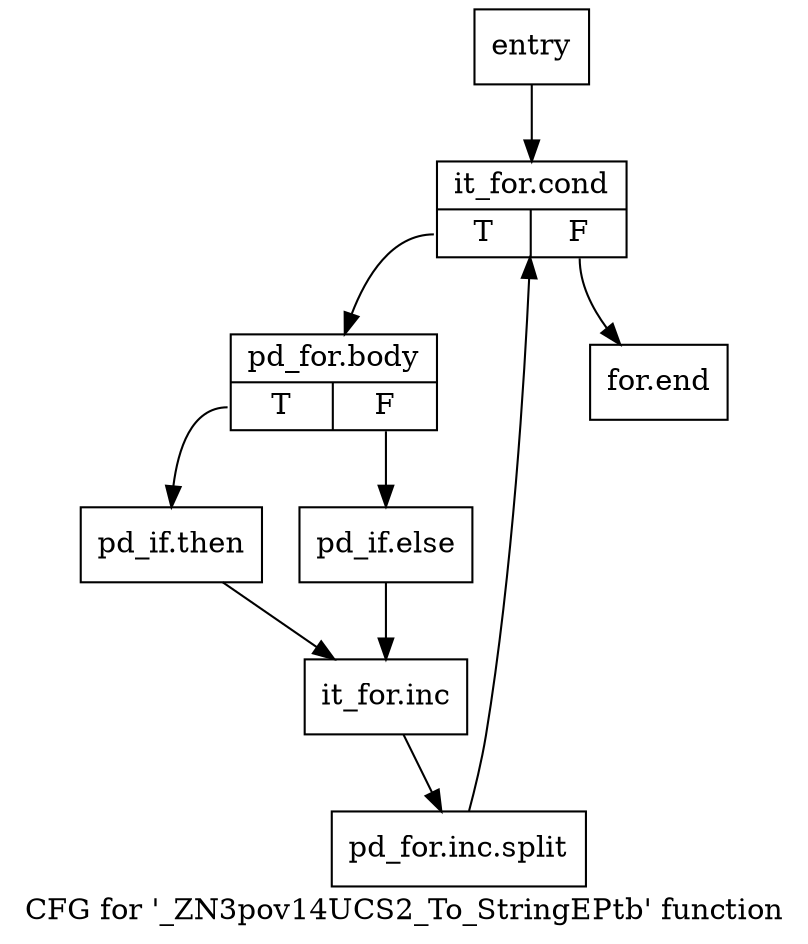 digraph "CFG for '_ZN3pov14UCS2_To_StringEPtb' function" {
	label="CFG for '_ZN3pov14UCS2_To_StringEPtb' function";

	Node0x18caa60 [shape=record,label="{entry}"];
	Node0x18caa60 -> Node0x18caab0;
	Node0x18caab0 [shape=record,label="{it_for.cond|{<s0>T|<s1>F}}"];
	Node0x18caab0:s0 -> Node0x18cab00;
	Node0x18caab0:s1 -> Node0x18cac40;
	Node0x18cab00 [shape=record,label="{pd_for.body|{<s0>T|<s1>F}}"];
	Node0x18cab00:s0 -> Node0x18cab50;
	Node0x18cab00:s1 -> Node0x18caba0;
	Node0x18cab50 [shape=record,label="{pd_if.then}"];
	Node0x18cab50 -> Node0x18cabf0;
	Node0x18caba0 [shape=record,label="{pd_if.else}"];
	Node0x18caba0 -> Node0x18cabf0;
	Node0x18cabf0 [shape=record,label="{it_for.inc}"];
	Node0x18cabf0 -> Node0x3095760;
	Node0x3095760 [shape=record,label="{pd_for.inc.split}"];
	Node0x3095760 -> Node0x18caab0;
	Node0x18cac40 [shape=record,label="{for.end}"];
}
